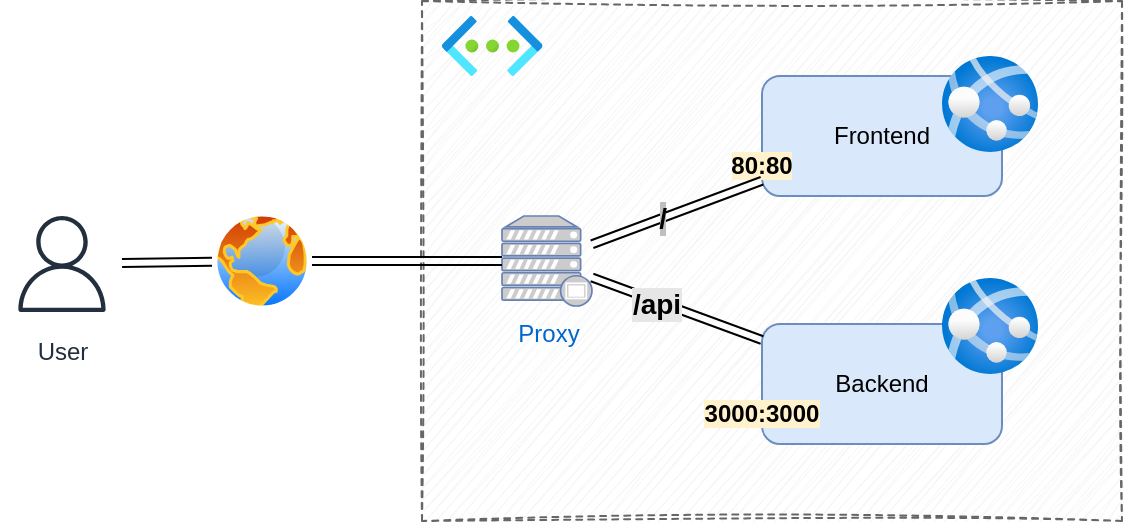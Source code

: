 <mxfile version="25.0.2">
  <diagram id="WI9T0HZ2pTsCkuznbFz-" name="Page-1">
    <mxGraphModel dx="1050" dy="621" grid="1" gridSize="10" guides="1" tooltips="1" connect="1" arrows="1" fold="1" page="1" pageScale="1" pageWidth="1169" pageHeight="827" math="0" shadow="0">
      <root>
        <mxCell id="0" />
        <mxCell id="1" parent="0" />
        <mxCell id="SgOE8uOP5WZQZZ8q2lda-2" value="" style="rounded=0;textShadow=0;whiteSpace=wrap;html=1;fillColor=#f5f5f5;strokeColor=#666666;strokeWidth=1;dashed=1;glass=0;shadow=0;sketch=1;curveFitting=1;jiggle=2;fontColor=#333333;" vertex="1" parent="1">
          <mxGeometry x="690" y="192.5" width="350" height="260" as="geometry" />
        </mxCell>
        <mxCell id="SgOE8uOP5WZQZZ8q2lda-3" value="Frontend" style="rounded=1;whiteSpace=wrap;html=1;fillColor=#dae8fc;strokeColor=#6c8ebf;" vertex="1" parent="1">
          <mxGeometry x="860" y="230" width="120" height="60" as="geometry" />
        </mxCell>
        <mxCell id="SgOE8uOP5WZQZZ8q2lda-4" value="Backend" style="rounded=1;whiteSpace=wrap;html=1;fillColor=#dae8fc;strokeColor=#6c8ebf;" vertex="1" parent="1">
          <mxGeometry x="860" y="354" width="120" height="60" as="geometry" />
        </mxCell>
        <mxCell id="SgOE8uOP5WZQZZ8q2lda-5" value="" style="image;aspect=fixed;html=1;points=[];align=center;fontSize=12;image=img/lib/azure2/app_services/App_Services.svg;" vertex="1" parent="1">
          <mxGeometry x="950" y="220" width="48" height="48" as="geometry" />
        </mxCell>
        <mxCell id="SgOE8uOP5WZQZZ8q2lda-6" value="" style="image;aspect=fixed;html=1;points=[];align=center;fontSize=12;image=img/lib/azure2/app_services/App_Services.svg;" vertex="1" parent="1">
          <mxGeometry x="950" y="331" width="48" height="48" as="geometry" />
        </mxCell>
        <mxCell id="SgOE8uOP5WZQZZ8q2lda-7" value="Proxy" style="fontColor=#0066CC;verticalAlign=top;verticalLabelPosition=bottom;labelPosition=center;align=center;html=1;outlineConnect=0;fillColor=#CCCCCC;strokeColor=#6881B3;gradientColor=none;gradientDirection=north;strokeWidth=2;shape=mxgraph.networks.proxy_server;" vertex="1" parent="1">
          <mxGeometry x="730" y="300" width="45" height="45" as="geometry" />
        </mxCell>
        <mxCell id="SgOE8uOP5WZQZZ8q2lda-8" value="User" style="sketch=0;outlineConnect=0;fontColor=#232F3E;gradientColor=none;strokeColor=#232F3E;fillColor=#ffffff;dashed=0;verticalLabelPosition=bottom;verticalAlign=top;align=center;html=1;fontSize=12;fontStyle=0;aspect=fixed;shape=mxgraph.aws4.resourceIcon;resIcon=mxgraph.aws4.user;" vertex="1" parent="1">
          <mxGeometry x="480" y="294" width="60" height="60" as="geometry" />
        </mxCell>
        <mxCell id="SgOE8uOP5WZQZZ8q2lda-9" value="" style="image;aspect=fixed;perimeter=ellipsePerimeter;html=1;align=center;shadow=0;dashed=0;spacingTop=3;image=img/lib/active_directory/internet_globe.svg;" vertex="1" parent="1">
          <mxGeometry x="585" y="297.5" width="50" height="50" as="geometry" />
        </mxCell>
        <mxCell id="SgOE8uOP5WZQZZ8q2lda-10" value="&lt;b style=&quot;background-color: rgb(255, 242, 204);&quot;&gt;3000:3000&lt;/b&gt;" style="text;html=1;align=center;verticalAlign=middle;whiteSpace=wrap;rounded=0;" vertex="1" parent="1">
          <mxGeometry x="830" y="384" width="60" height="30" as="geometry" />
        </mxCell>
        <mxCell id="SgOE8uOP5WZQZZ8q2lda-11" value="&lt;b style=&quot;background-color: rgb(255, 242, 204);&quot;&gt;80:80&lt;/b&gt;" style="text;html=1;align=center;verticalAlign=middle;whiteSpace=wrap;rounded=0;" vertex="1" parent="1">
          <mxGeometry x="830" y="260" width="60" height="30" as="geometry" />
        </mxCell>
        <mxCell id="SgOE8uOP5WZQZZ8q2lda-14" value="" style="endArrow=none;html=1;rounded=0;shape=link;" edge="1" parent="1" source="SgOE8uOP5WZQZZ8q2lda-4" target="SgOE8uOP5WZQZZ8q2lda-7">
          <mxGeometry width="50" height="50" relative="1" as="geometry">
            <mxPoint x="590" y="460" as="sourcePoint" />
            <mxPoint x="640" y="410" as="targetPoint" />
          </mxGeometry>
        </mxCell>
        <mxCell id="SgOE8uOP5WZQZZ8q2lda-19" value="&lt;b&gt;&lt;font style=&quot;font-size: 14px;&quot;&gt;/api&lt;/font&gt;&lt;/b&gt;" style="edgeLabel;html=1;align=center;verticalAlign=middle;resizable=0;points=[];labelBackgroundColor=#E6E6E6;" vertex="1" connectable="0" parent="SgOE8uOP5WZQZZ8q2lda-14">
          <mxGeometry x="0.236" y="1" relative="1" as="geometry">
            <mxPoint as="offset" />
          </mxGeometry>
        </mxCell>
        <mxCell id="SgOE8uOP5WZQZZ8q2lda-15" value="" style="endArrow=none;html=1;rounded=0;shape=link;" edge="1" parent="1" source="SgOE8uOP5WZQZZ8q2lda-7" target="SgOE8uOP5WZQZZ8q2lda-3">
          <mxGeometry width="50" height="50" relative="1" as="geometry">
            <mxPoint x="600" y="150" as="sourcePoint" />
            <mxPoint x="650" y="100" as="targetPoint" />
          </mxGeometry>
        </mxCell>
        <mxCell id="SgOE8uOP5WZQZZ8q2lda-18" value="/" style="edgeLabel;html=1;align=center;verticalAlign=middle;resizable=0;points=[];fontSize=14;fontStyle=1;labelBackgroundColor=#c1bebe;" vertex="1" connectable="0" parent="SgOE8uOP5WZQZZ8q2lda-15">
          <mxGeometry x="-0.176" relative="1" as="geometry">
            <mxPoint as="offset" />
          </mxGeometry>
        </mxCell>
        <mxCell id="SgOE8uOP5WZQZZ8q2lda-16" value="" style="endArrow=none;html=1;rounded=0;shape=link;exitX=1;exitY=0.5;exitDx=0;exitDy=0;" edge="1" parent="1" source="SgOE8uOP5WZQZZ8q2lda-9" target="SgOE8uOP5WZQZZ8q2lda-7">
          <mxGeometry width="50" height="50" relative="1" as="geometry">
            <mxPoint x="785" y="324" as="sourcePoint" />
            <mxPoint x="870" y="292" as="targetPoint" />
          </mxGeometry>
        </mxCell>
        <mxCell id="SgOE8uOP5WZQZZ8q2lda-17" value="" style="endArrow=none;html=1;rounded=0;shape=link;" edge="1" parent="1" source="SgOE8uOP5WZQZZ8q2lda-8" target="SgOE8uOP5WZQZZ8q2lda-9">
          <mxGeometry width="50" height="50" relative="1" as="geometry">
            <mxPoint x="490" y="331" as="sourcePoint" />
            <mxPoint x="585" y="331" as="targetPoint" />
          </mxGeometry>
        </mxCell>
        <mxCell id="SgOE8uOP5WZQZZ8q2lda-23" value="" style="image;aspect=fixed;html=1;points=[];align=center;fontSize=12;image=img/lib/azure2/networking/Virtual_Networks.svg;rounded=0;strokeColor=default;verticalAlign=middle;fontFamily=Helvetica;fontColor=default;fillColor=none;" vertex="1" parent="1">
          <mxGeometry x="700" y="200" width="50.25" height="30" as="geometry" />
        </mxCell>
      </root>
    </mxGraphModel>
  </diagram>
</mxfile>
